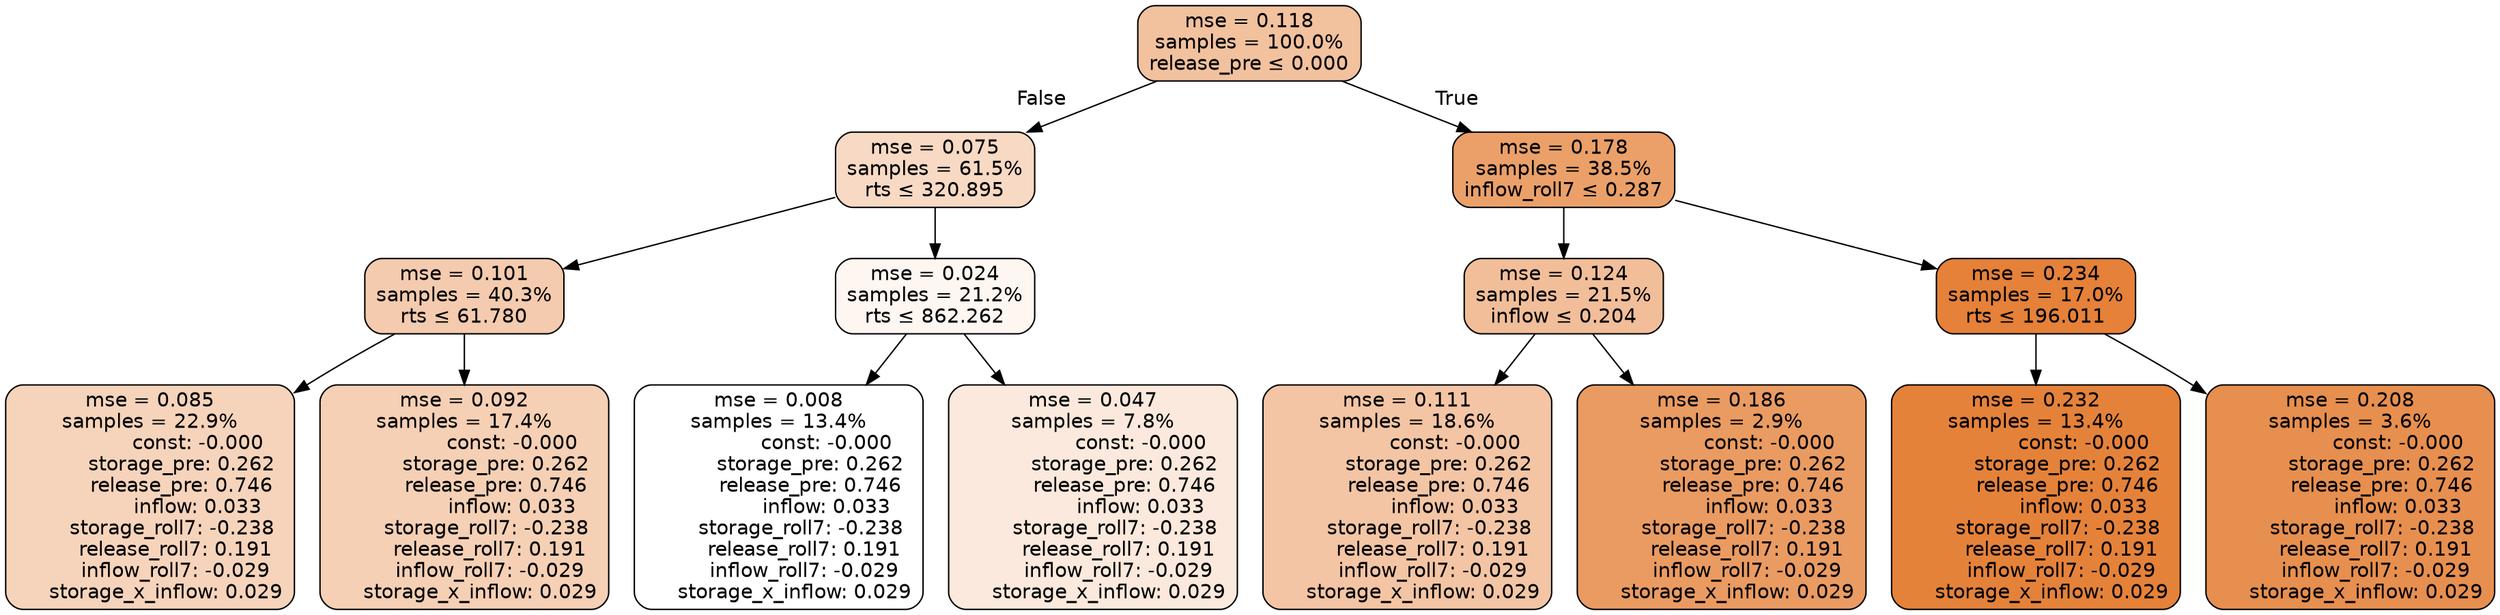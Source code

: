 digraph tree {
node [shape=rectangle, style="filled, rounded", color="black", fontname=helvetica] ;
edge [fontname=helvetica] ;
	"0" [label="mse = 0.118
samples = 100.0%
release_pre &le; 0.000", fillcolor="#f2c19e"]
	"1" [label="mse = 0.075
samples = 61.5%
rts &le; 320.895", fillcolor="#f7d9c4"]
	"2" [label="mse = 0.101
samples = 40.3%
rts &le; 61.780", fillcolor="#f4cbae"]
	"3" [label="mse = 0.085
samples = 22.9%
               const: -0.000
          storage_pre: 0.262
          release_pre: 0.746
               inflow: 0.033
       storage_roll7: -0.238
        release_roll7: 0.191
        inflow_roll7: -0.029
     storage_x_inflow: 0.029", fillcolor="#f6d4bb"]
	"4" [label="mse = 0.092
samples = 17.4%
               const: -0.000
          storage_pre: 0.262
          release_pre: 0.746
               inflow: 0.033
       storage_roll7: -0.238
        release_roll7: 0.191
        inflow_roll7: -0.029
     storage_x_inflow: 0.029", fillcolor="#f5d0b5"]
	"5" [label="mse = 0.024
samples = 21.2%
rts &le; 862.262", fillcolor="#fdf6f1"]
	"6" [label="mse = 0.008
samples = 13.4%
               const: -0.000
          storage_pre: 0.262
          release_pre: 0.746
               inflow: 0.033
       storage_roll7: -0.238
        release_roll7: 0.191
        inflow_roll7: -0.029
     storage_x_inflow: 0.029", fillcolor="#ffffff"]
	"7" [label="mse = 0.047
samples = 7.8%
               const: -0.000
          storage_pre: 0.262
          release_pre: 0.746
               inflow: 0.033
       storage_roll7: -0.238
        release_roll7: 0.191
        inflow_roll7: -0.029
     storage_x_inflow: 0.029", fillcolor="#fae9dc"]
	"8" [label="mse = 0.178
samples = 38.5%
inflow_roll7 &le; 0.287", fillcolor="#eba069"]
	"9" [label="mse = 0.124
samples = 21.5%
inflow &le; 0.204", fillcolor="#f1be99"]
	"10" [label="mse = 0.111
samples = 18.6%
               const: -0.000
          storage_pre: 0.262
          release_pre: 0.746
               inflow: 0.033
       storage_roll7: -0.238
        release_roll7: 0.191
        inflow_roll7: -0.029
     storage_x_inflow: 0.029", fillcolor="#f3c5a4"]
	"11" [label="mse = 0.186
samples = 2.9%
               const: -0.000
          storage_pre: 0.262
          release_pre: 0.746
               inflow: 0.033
       storage_roll7: -0.238
        release_roll7: 0.191
        inflow_roll7: -0.029
     storage_x_inflow: 0.029", fillcolor="#ea9b62"]
	"12" [label="mse = 0.234
samples = 17.0%
rts &le; 196.011", fillcolor="#e58139"]
	"13" [label="mse = 0.232
samples = 13.4%
               const: -0.000
          storage_pre: 0.262
          release_pre: 0.746
               inflow: 0.033
       storage_roll7: -0.238
        release_roll7: 0.191
        inflow_roll7: -0.029
     storage_x_inflow: 0.029", fillcolor="#e5823a"]
	"14" [label="mse = 0.208
samples = 3.6%
               const: -0.000
          storage_pre: 0.262
          release_pre: 0.746
               inflow: 0.033
       storage_roll7: -0.238
        release_roll7: 0.191
        inflow_roll7: -0.029
     storage_x_inflow: 0.029", fillcolor="#e78f4f"]

	"0" -> "1" [labeldistance=2.5, labelangle=45, headlabel="False"]
	"1" -> "2"
	"2" -> "3"
	"2" -> "4"
	"1" -> "5"
	"5" -> "6"
	"5" -> "7"
	"0" -> "8" [labeldistance=2.5, labelangle=-45, headlabel="True"]
	"8" -> "9"
	"9" -> "10"
	"9" -> "11"
	"8" -> "12"
	"12" -> "13"
	"12" -> "14"
}